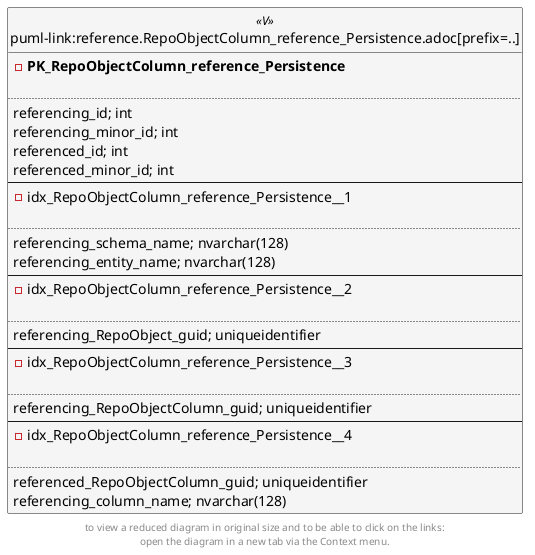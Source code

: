 @startuml
left to right direction
'top to bottom direction
hide circle
'avoide "." issues:
set namespaceSeparator none


skinparam class {
  BackgroundColor White
  BackgroundColor<<FN>> Yellow
  BackgroundColor<<FS>> Yellow
  BackgroundColor<<FT>> LightGray
  BackgroundColor<<IF>> Yellow
  BackgroundColor<<IS>> Yellow
  BackgroundColor<<P>> Aqua
  BackgroundColor<<PC>> Aqua
  BackgroundColor<<SN>> Yellow
  BackgroundColor<<SO>> SlateBlue
  BackgroundColor<<TF>> LightGray
  BackgroundColor<<TR>> Tomato
  BackgroundColor<<U>> White
  BackgroundColor<<V>> WhiteSmoke
  BackgroundColor<<X>> Aqua
}


entity "puml-link:reference.RepoObjectColumn_reference_Persistence.adoc[prefix=..]" as reference.RepoObjectColumn_reference_Persistence << V >> {
- **PK_RepoObjectColumn_reference_Persistence**

..
referencing_id; int
referencing_minor_id; int
referenced_id; int
referenced_minor_id; int
--
- idx_RepoObjectColumn_reference_Persistence__1

..
referencing_schema_name; nvarchar(128)
referencing_entity_name; nvarchar(128)
--
- idx_RepoObjectColumn_reference_Persistence__2

..
referencing_RepoObject_guid; uniqueidentifier
--
- idx_RepoObjectColumn_reference_Persistence__3

..
referencing_RepoObjectColumn_guid; uniqueidentifier
--
- idx_RepoObjectColumn_reference_Persistence__4

..
referenced_RepoObjectColumn_guid; uniqueidentifier
referencing_column_name; nvarchar(128)
}


footer
to view a reduced diagram in original size and to be able to click on the links:
open the diagram in a new tab via the Context menu.
end footer

@enduml

